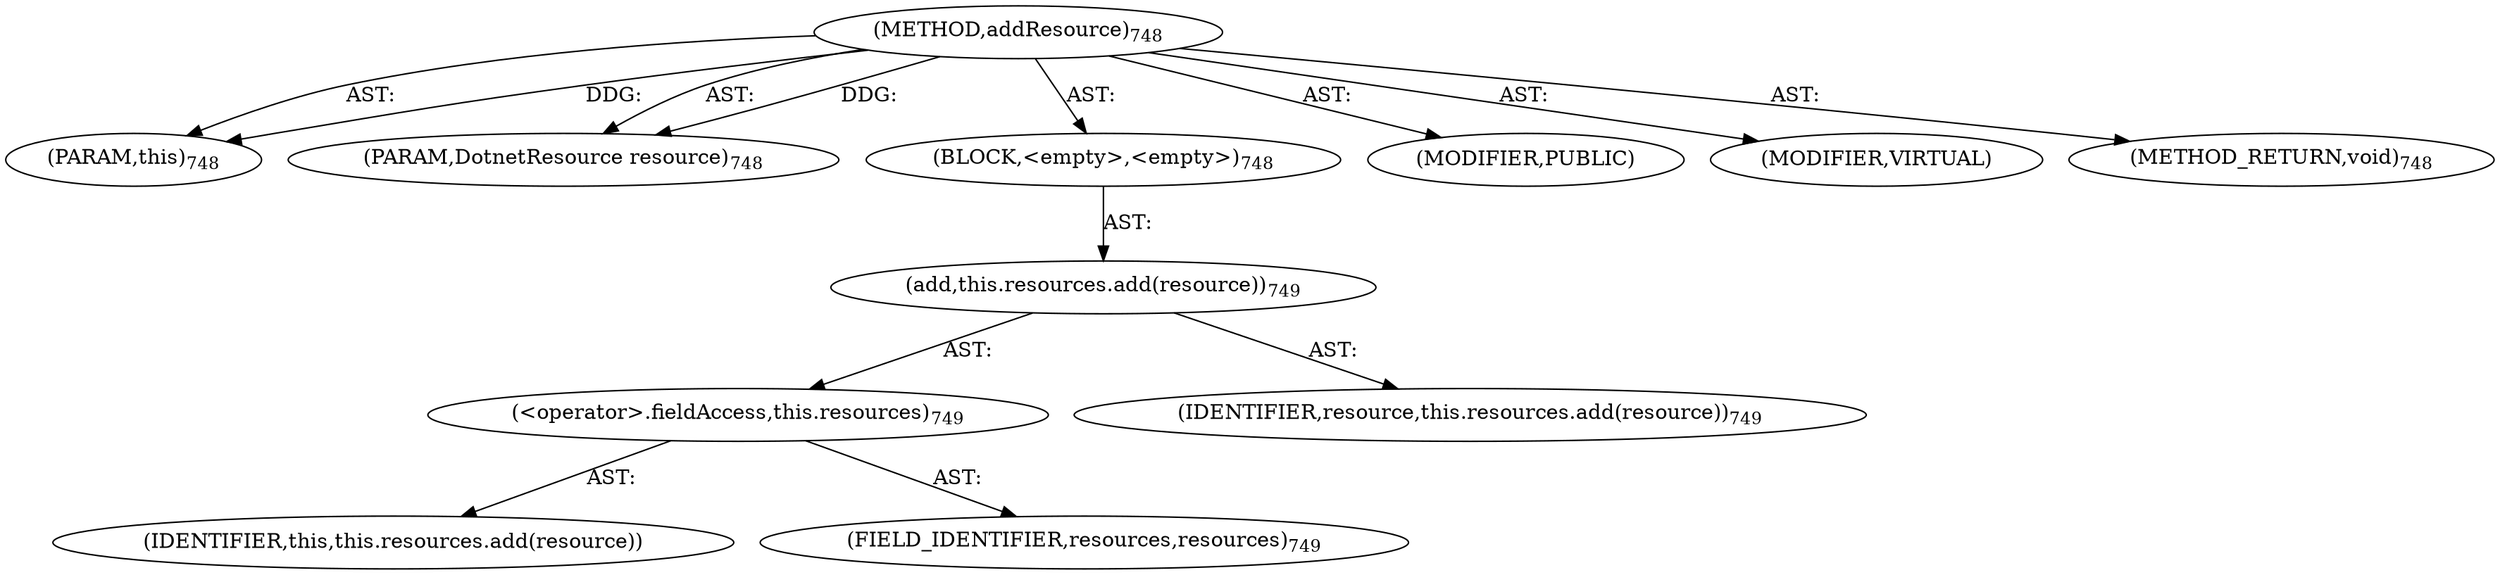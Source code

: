 digraph "addResource" {  
"111669149740" [label = <(METHOD,addResource)<SUB>748</SUB>> ]
"115964117063" [label = <(PARAM,this)<SUB>748</SUB>> ]
"115964117064" [label = <(PARAM,DotnetResource resource)<SUB>748</SUB>> ]
"25769803848" [label = <(BLOCK,&lt;empty&gt;,&lt;empty&gt;)<SUB>748</SUB>> ]
"30064771278" [label = <(add,this.resources.add(resource))<SUB>749</SUB>> ]
"30064771279" [label = <(&lt;operator&gt;.fieldAccess,this.resources)<SUB>749</SUB>> ]
"68719476908" [label = <(IDENTIFIER,this,this.resources.add(resource))> ]
"55834574924" [label = <(FIELD_IDENTIFIER,resources,resources)<SUB>749</SUB>> ]
"68719476909" [label = <(IDENTIFIER,resource,this.resources.add(resource))<SUB>749</SUB>> ]
"133143986287" [label = <(MODIFIER,PUBLIC)> ]
"133143986288" [label = <(MODIFIER,VIRTUAL)> ]
"128849018924" [label = <(METHOD_RETURN,void)<SUB>748</SUB>> ]
  "111669149740" -> "115964117063"  [ label = "AST: "] 
  "111669149740" -> "115964117064"  [ label = "AST: "] 
  "111669149740" -> "25769803848"  [ label = "AST: "] 
  "111669149740" -> "133143986287"  [ label = "AST: "] 
  "111669149740" -> "133143986288"  [ label = "AST: "] 
  "111669149740" -> "128849018924"  [ label = "AST: "] 
  "25769803848" -> "30064771278"  [ label = "AST: "] 
  "30064771278" -> "30064771279"  [ label = "AST: "] 
  "30064771278" -> "68719476909"  [ label = "AST: "] 
  "30064771279" -> "68719476908"  [ label = "AST: "] 
  "30064771279" -> "55834574924"  [ label = "AST: "] 
  "111669149740" -> "115964117063"  [ label = "DDG: "] 
  "111669149740" -> "115964117064"  [ label = "DDG: "] 
}
